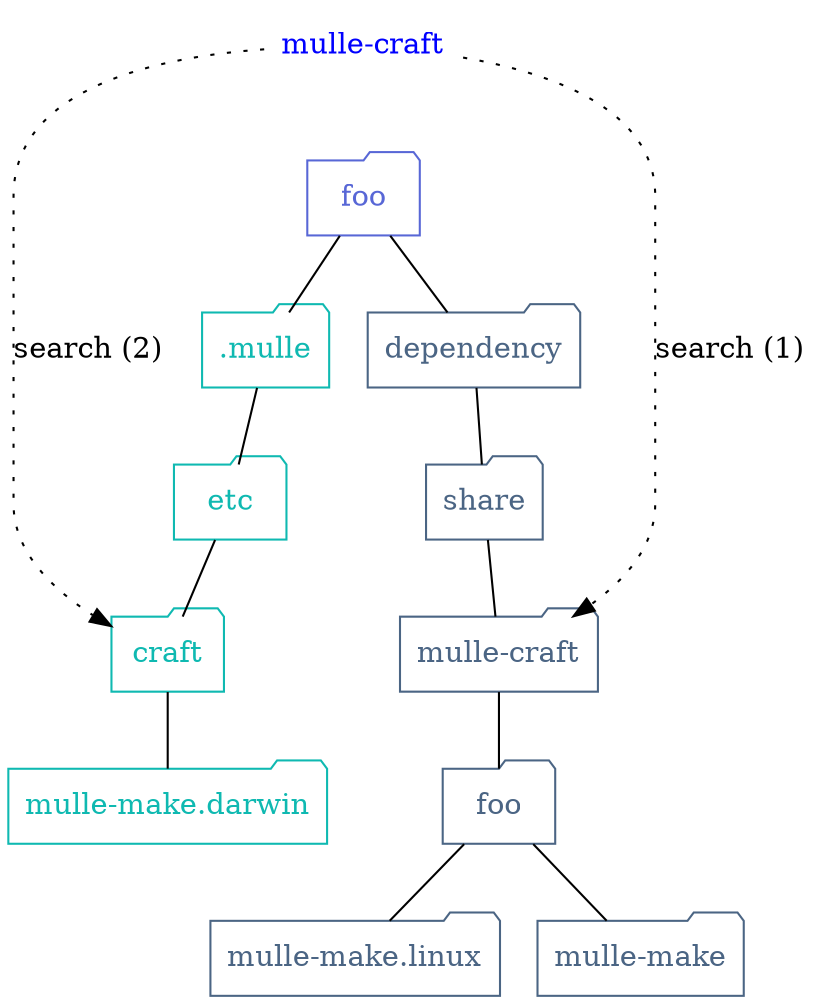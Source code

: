 digraph G {
    graph [rankdir = TD];

    { rank="same" ; "mulle-craft" }

    "mulle-craft"   [ shape="none", fontcolor="blue" ]

    edge[  arrowhead="none", color="black"];

    node[ shape=folder, color="#0fb9b1", fontcolor="#0fb9b1"];

    "foo"           [ label="foo", fontcolor="#5867d6", color="#5867d6" ]

    "foo" -> ".mulle"  -> "etc"  -> "craft"  -> "mulle-make.darwin"

    node[ shape=folder, color="#4b6584", fontcolor="#4b6584"];

    "foo" -> "dependency"  -> "share"  -> "mulle-craft1" -> "foo2"

    "foo2"          [ label="foo" ]

    "foo2"         -> "mulle-make.linux"
    "foo2"         -> "mulle-make"

    "mulle-craft1"  [ label="mulle-craft"]

    edge[ style="dotted", arrowhead=""]

    "mulle-craft" -> "foo"   [ style="invis" ]

    "mulle-craft" -> "mulle-craft1"        [ label="search (1)" ]
    "mulle-craft" -> "craft"               [ label="search (2)" ]
}
